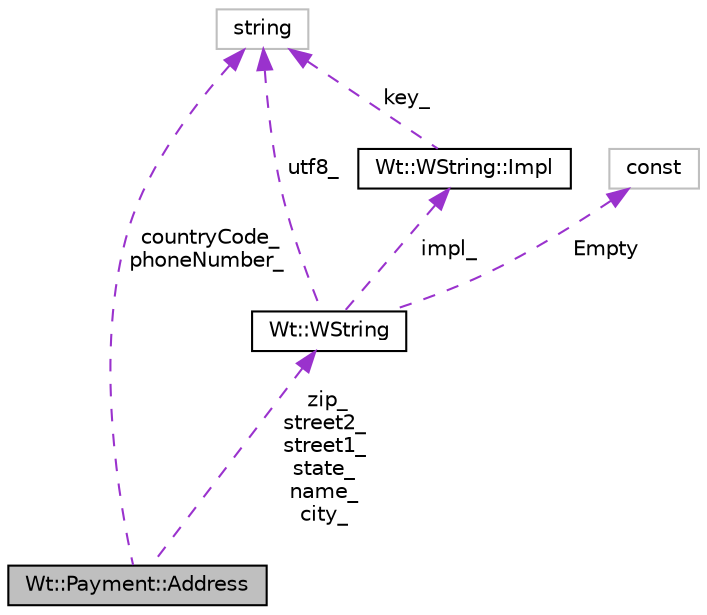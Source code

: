 digraph "Wt::Payment::Address"
{
 // LATEX_PDF_SIZE
  edge [fontname="Helvetica",fontsize="10",labelfontname="Helvetica",labelfontsize="10"];
  node [fontname="Helvetica",fontsize="10",shape=record];
  Node1 [label="Wt::Payment::Address",height=0.2,width=0.4,color="black", fillcolor="grey75", style="filled", fontcolor="black",tooltip="Contains address information."];
  Node2 -> Node1 [dir="back",color="darkorchid3",fontsize="10",style="dashed",label=" zip_\nstreet2_\nstreet1_\nstate_\nname_\ncity_" ];
  Node2 [label="Wt::WString",height=0.2,width=0.4,color="black", fillcolor="white", style="filled",URL="$classWt_1_1WString.html",tooltip="A value class which describes a locale-aware unicode string."];
  Node3 -> Node2 [dir="back",color="darkorchid3",fontsize="10",style="dashed",label=" impl_" ];
  Node3 [label="Wt::WString::Impl",height=0.2,width=0.4,color="black", fillcolor="white", style="filled",URL="$structWt_1_1WString_1_1Impl.html",tooltip=" "];
  Node4 -> Node3 [dir="back",color="darkorchid3",fontsize="10",style="dashed",label=" key_" ];
  Node4 [label="string",height=0.2,width=0.4,color="grey75", fillcolor="white", style="filled",tooltip=" "];
  Node4 -> Node2 [dir="back",color="darkorchid3",fontsize="10",style="dashed",label=" utf8_" ];
  Node5 -> Node2 [dir="back",color="darkorchid3",fontsize="10",style="dashed",label=" Empty" ];
  Node5 [label="const",height=0.2,width=0.4,color="grey75", fillcolor="white", style="filled",tooltip=" "];
  Node4 -> Node1 [dir="back",color="darkorchid3",fontsize="10",style="dashed",label=" countryCode_\nphoneNumber_" ];
}
